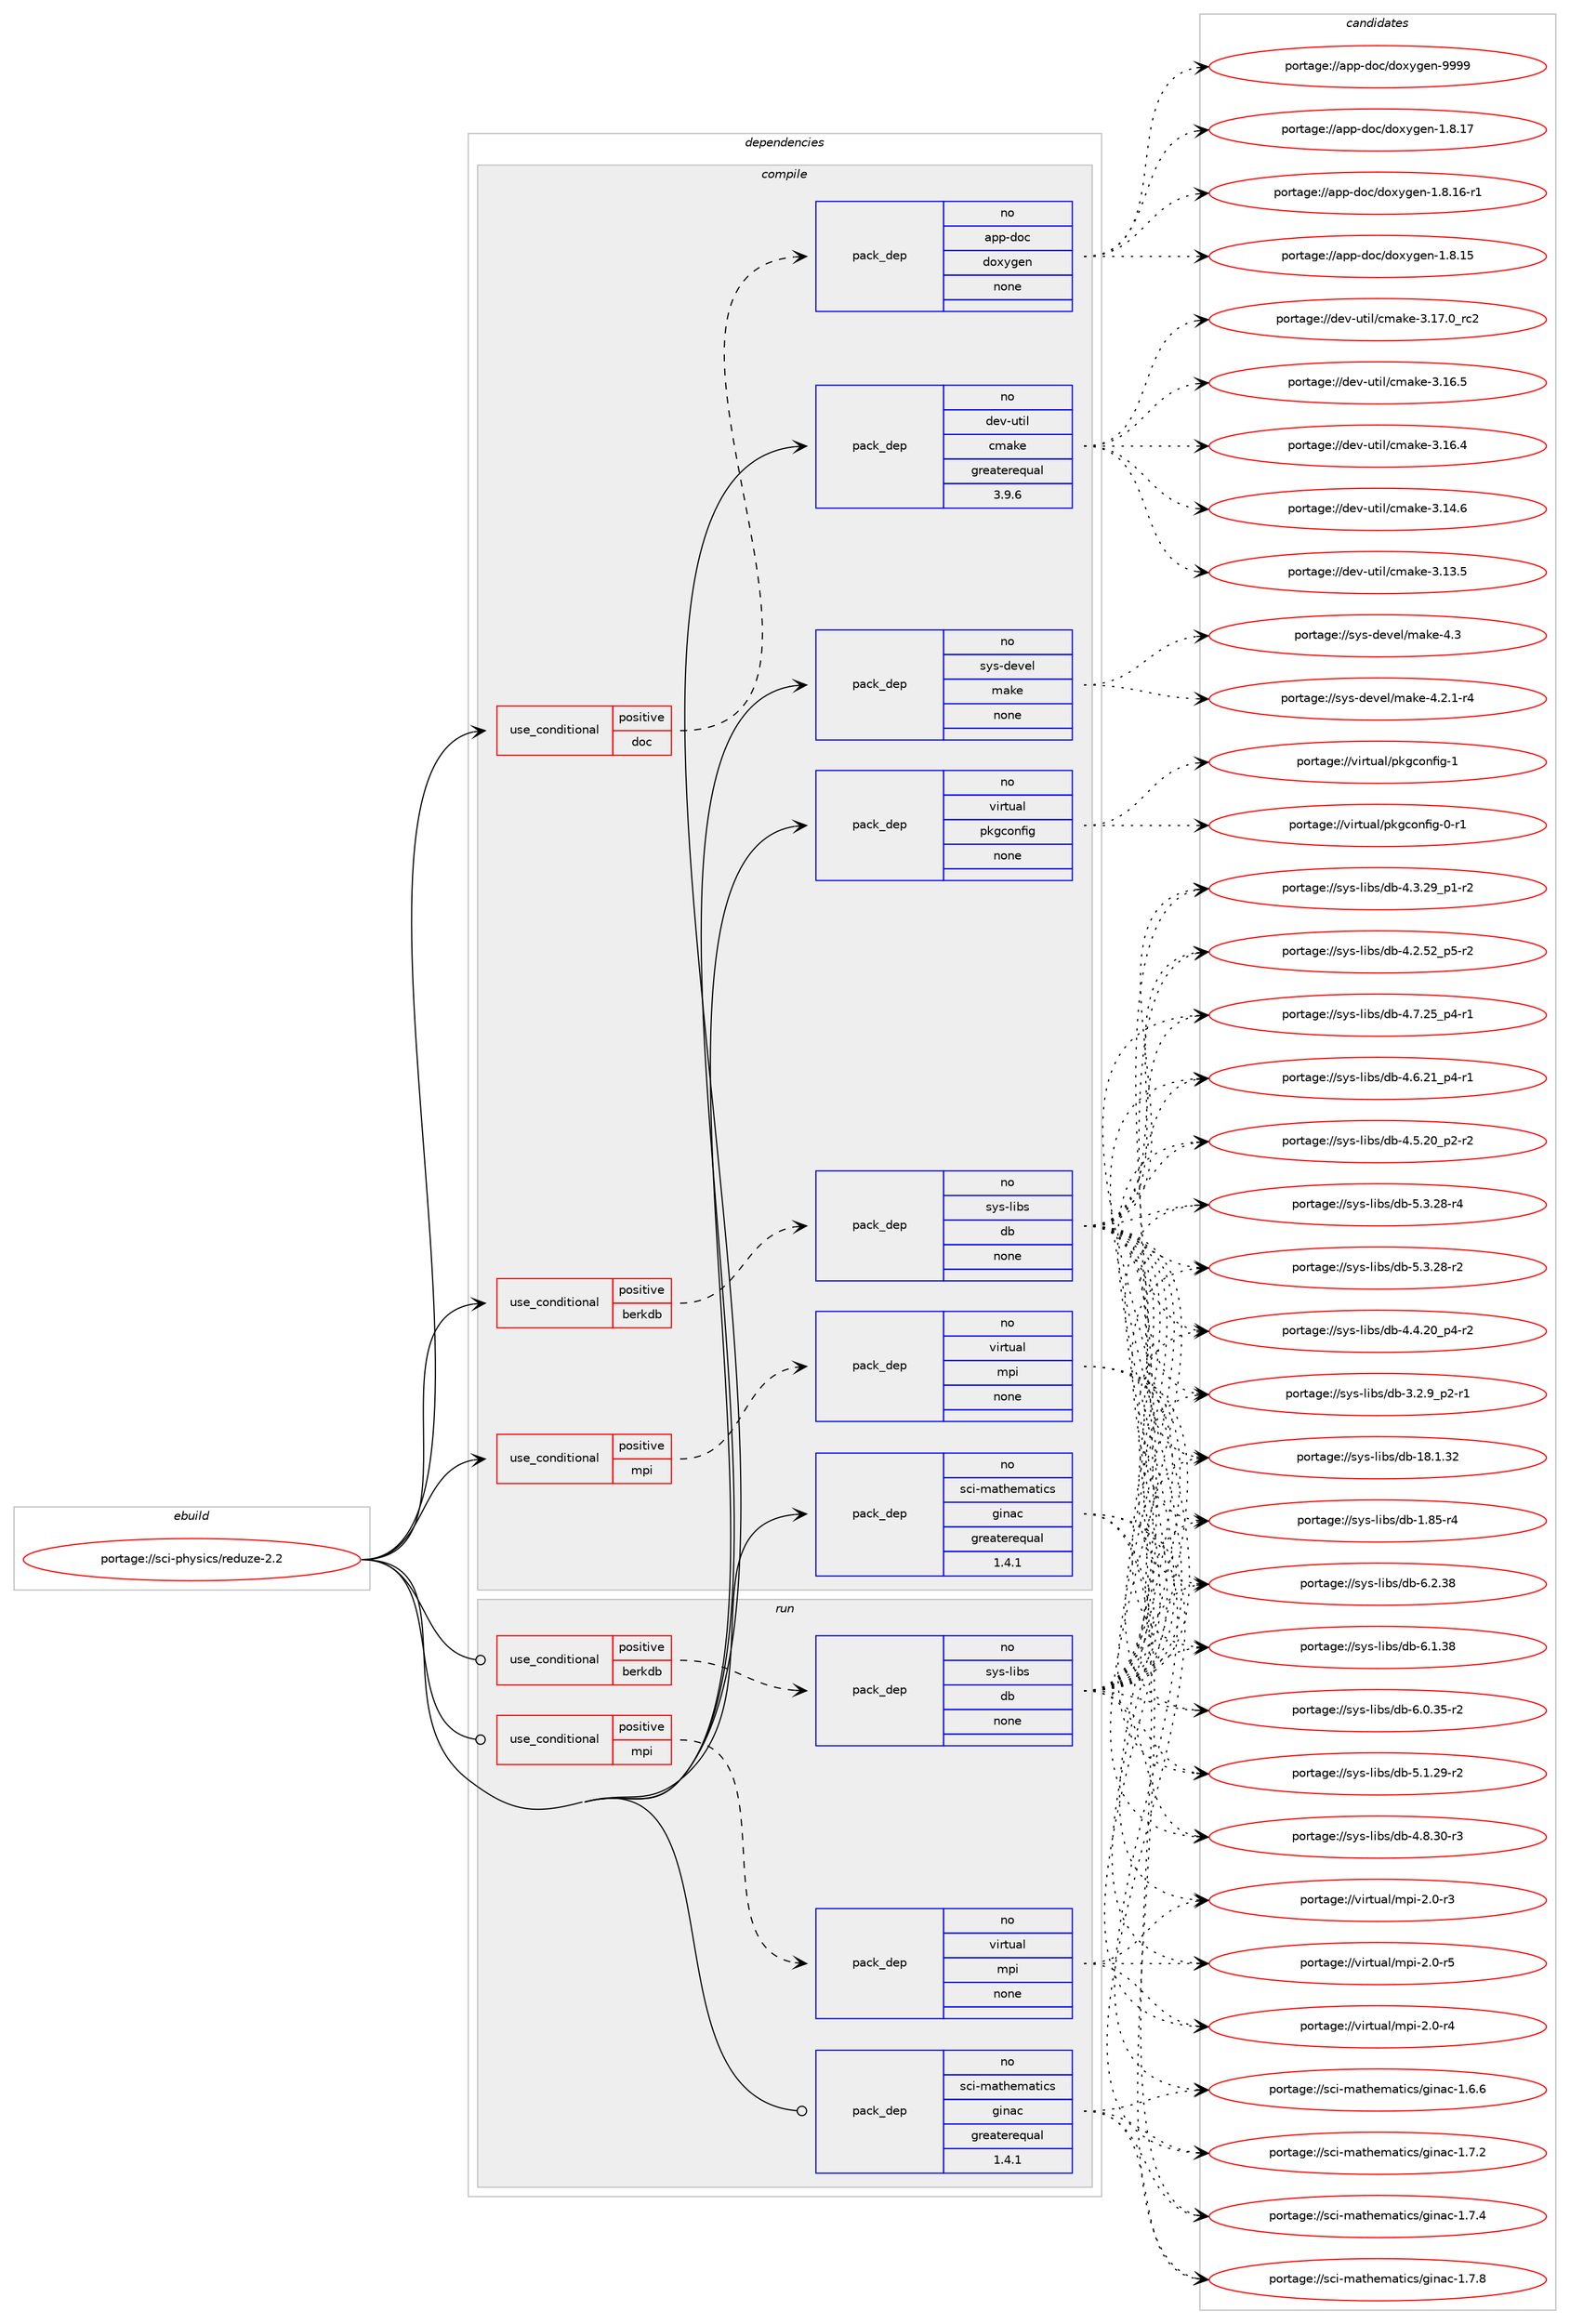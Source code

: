 digraph prolog {

# *************
# Graph options
# *************

newrank=true;
concentrate=true;
compound=true;
graph [rankdir=LR,fontname=Helvetica,fontsize=10,ranksep=1.5];#, ranksep=2.5, nodesep=0.2];
edge  [arrowhead=vee];
node  [fontname=Helvetica,fontsize=10];

# **********
# The ebuild
# **********

subgraph cluster_leftcol {
color=gray;
rank=same;
label=<<i>ebuild</i>>;
id [label="portage://sci-physics/reduze-2.2", color=red, width=4, href="../sci-physics/reduze-2.2.svg"];
}

# ****************
# The dependencies
# ****************

subgraph cluster_midcol {
color=gray;
label=<<i>dependencies</i>>;
subgraph cluster_compile {
fillcolor="#eeeeee";
style=filled;
label=<<i>compile</i>>;
subgraph cond6211 {
dependency34902 [label=<<TABLE BORDER="0" CELLBORDER="1" CELLSPACING="0" CELLPADDING="4"><TR><TD ROWSPAN="3" CELLPADDING="10">use_conditional</TD></TR><TR><TD>positive</TD></TR><TR><TD>berkdb</TD></TR></TABLE>>, shape=none, color=red];
subgraph pack27937 {
dependency34903 [label=<<TABLE BORDER="0" CELLBORDER="1" CELLSPACING="0" CELLPADDING="4" WIDTH="220"><TR><TD ROWSPAN="6" CELLPADDING="30">pack_dep</TD></TR><TR><TD WIDTH="110">no</TD></TR><TR><TD>sys-libs</TD></TR><TR><TD>db</TD></TR><TR><TD>none</TD></TR><TR><TD></TD></TR></TABLE>>, shape=none, color=blue];
}
dependency34902:e -> dependency34903:w [weight=20,style="dashed",arrowhead="vee"];
}
id:e -> dependency34902:w [weight=20,style="solid",arrowhead="vee"];
subgraph cond6212 {
dependency34904 [label=<<TABLE BORDER="0" CELLBORDER="1" CELLSPACING="0" CELLPADDING="4"><TR><TD ROWSPAN="3" CELLPADDING="10">use_conditional</TD></TR><TR><TD>positive</TD></TR><TR><TD>doc</TD></TR></TABLE>>, shape=none, color=red];
subgraph pack27938 {
dependency34905 [label=<<TABLE BORDER="0" CELLBORDER="1" CELLSPACING="0" CELLPADDING="4" WIDTH="220"><TR><TD ROWSPAN="6" CELLPADDING="30">pack_dep</TD></TR><TR><TD WIDTH="110">no</TD></TR><TR><TD>app-doc</TD></TR><TR><TD>doxygen</TD></TR><TR><TD>none</TD></TR><TR><TD></TD></TR></TABLE>>, shape=none, color=blue];
}
dependency34904:e -> dependency34905:w [weight=20,style="dashed",arrowhead="vee"];
}
id:e -> dependency34904:w [weight=20,style="solid",arrowhead="vee"];
subgraph cond6213 {
dependency34906 [label=<<TABLE BORDER="0" CELLBORDER="1" CELLSPACING="0" CELLPADDING="4"><TR><TD ROWSPAN="3" CELLPADDING="10">use_conditional</TD></TR><TR><TD>positive</TD></TR><TR><TD>mpi</TD></TR></TABLE>>, shape=none, color=red];
subgraph pack27939 {
dependency34907 [label=<<TABLE BORDER="0" CELLBORDER="1" CELLSPACING="0" CELLPADDING="4" WIDTH="220"><TR><TD ROWSPAN="6" CELLPADDING="30">pack_dep</TD></TR><TR><TD WIDTH="110">no</TD></TR><TR><TD>virtual</TD></TR><TR><TD>mpi</TD></TR><TR><TD>none</TD></TR><TR><TD></TD></TR></TABLE>>, shape=none, color=blue];
}
dependency34906:e -> dependency34907:w [weight=20,style="dashed",arrowhead="vee"];
}
id:e -> dependency34906:w [weight=20,style="solid",arrowhead="vee"];
subgraph pack27940 {
dependency34908 [label=<<TABLE BORDER="0" CELLBORDER="1" CELLSPACING="0" CELLPADDING="4" WIDTH="220"><TR><TD ROWSPAN="6" CELLPADDING="30">pack_dep</TD></TR><TR><TD WIDTH="110">no</TD></TR><TR><TD>dev-util</TD></TR><TR><TD>cmake</TD></TR><TR><TD>greaterequal</TD></TR><TR><TD>3.9.6</TD></TR></TABLE>>, shape=none, color=blue];
}
id:e -> dependency34908:w [weight=20,style="solid",arrowhead="vee"];
subgraph pack27941 {
dependency34909 [label=<<TABLE BORDER="0" CELLBORDER="1" CELLSPACING="0" CELLPADDING="4" WIDTH="220"><TR><TD ROWSPAN="6" CELLPADDING="30">pack_dep</TD></TR><TR><TD WIDTH="110">no</TD></TR><TR><TD>sci-mathematics</TD></TR><TR><TD>ginac</TD></TR><TR><TD>greaterequal</TD></TR><TR><TD>1.4.1</TD></TR></TABLE>>, shape=none, color=blue];
}
id:e -> dependency34909:w [weight=20,style="solid",arrowhead="vee"];
subgraph pack27942 {
dependency34910 [label=<<TABLE BORDER="0" CELLBORDER="1" CELLSPACING="0" CELLPADDING="4" WIDTH="220"><TR><TD ROWSPAN="6" CELLPADDING="30">pack_dep</TD></TR><TR><TD WIDTH="110">no</TD></TR><TR><TD>sys-devel</TD></TR><TR><TD>make</TD></TR><TR><TD>none</TD></TR><TR><TD></TD></TR></TABLE>>, shape=none, color=blue];
}
id:e -> dependency34910:w [weight=20,style="solid",arrowhead="vee"];
subgraph pack27943 {
dependency34911 [label=<<TABLE BORDER="0" CELLBORDER="1" CELLSPACING="0" CELLPADDING="4" WIDTH="220"><TR><TD ROWSPAN="6" CELLPADDING="30">pack_dep</TD></TR><TR><TD WIDTH="110">no</TD></TR><TR><TD>virtual</TD></TR><TR><TD>pkgconfig</TD></TR><TR><TD>none</TD></TR><TR><TD></TD></TR></TABLE>>, shape=none, color=blue];
}
id:e -> dependency34911:w [weight=20,style="solid",arrowhead="vee"];
}
subgraph cluster_compileandrun {
fillcolor="#eeeeee";
style=filled;
label=<<i>compile and run</i>>;
}
subgraph cluster_run {
fillcolor="#eeeeee";
style=filled;
label=<<i>run</i>>;
subgraph cond6214 {
dependency34912 [label=<<TABLE BORDER="0" CELLBORDER="1" CELLSPACING="0" CELLPADDING="4"><TR><TD ROWSPAN="3" CELLPADDING="10">use_conditional</TD></TR><TR><TD>positive</TD></TR><TR><TD>berkdb</TD></TR></TABLE>>, shape=none, color=red];
subgraph pack27944 {
dependency34913 [label=<<TABLE BORDER="0" CELLBORDER="1" CELLSPACING="0" CELLPADDING="4" WIDTH="220"><TR><TD ROWSPAN="6" CELLPADDING="30">pack_dep</TD></TR><TR><TD WIDTH="110">no</TD></TR><TR><TD>sys-libs</TD></TR><TR><TD>db</TD></TR><TR><TD>none</TD></TR><TR><TD></TD></TR></TABLE>>, shape=none, color=blue];
}
dependency34912:e -> dependency34913:w [weight=20,style="dashed",arrowhead="vee"];
}
id:e -> dependency34912:w [weight=20,style="solid",arrowhead="odot"];
subgraph cond6215 {
dependency34914 [label=<<TABLE BORDER="0" CELLBORDER="1" CELLSPACING="0" CELLPADDING="4"><TR><TD ROWSPAN="3" CELLPADDING="10">use_conditional</TD></TR><TR><TD>positive</TD></TR><TR><TD>mpi</TD></TR></TABLE>>, shape=none, color=red];
subgraph pack27945 {
dependency34915 [label=<<TABLE BORDER="0" CELLBORDER="1" CELLSPACING="0" CELLPADDING="4" WIDTH="220"><TR><TD ROWSPAN="6" CELLPADDING="30">pack_dep</TD></TR><TR><TD WIDTH="110">no</TD></TR><TR><TD>virtual</TD></TR><TR><TD>mpi</TD></TR><TR><TD>none</TD></TR><TR><TD></TD></TR></TABLE>>, shape=none, color=blue];
}
dependency34914:e -> dependency34915:w [weight=20,style="dashed",arrowhead="vee"];
}
id:e -> dependency34914:w [weight=20,style="solid",arrowhead="odot"];
subgraph pack27946 {
dependency34916 [label=<<TABLE BORDER="0" CELLBORDER="1" CELLSPACING="0" CELLPADDING="4" WIDTH="220"><TR><TD ROWSPAN="6" CELLPADDING="30">pack_dep</TD></TR><TR><TD WIDTH="110">no</TD></TR><TR><TD>sci-mathematics</TD></TR><TR><TD>ginac</TD></TR><TR><TD>greaterequal</TD></TR><TR><TD>1.4.1</TD></TR></TABLE>>, shape=none, color=blue];
}
id:e -> dependency34916:w [weight=20,style="solid",arrowhead="odot"];
}
}

# **************
# The candidates
# **************

subgraph cluster_choices {
rank=same;
color=gray;
label=<<i>candidates</i>>;

subgraph choice27937 {
color=black;
nodesep=1;
choice1151211154510810598115471009845544650465156 [label="portage://sys-libs/db-6.2.38", color=red, width=4,href="../sys-libs/db-6.2.38.svg"];
choice1151211154510810598115471009845544649465156 [label="portage://sys-libs/db-6.1.38", color=red, width=4,href="../sys-libs/db-6.1.38.svg"];
choice11512111545108105981154710098455446484651534511450 [label="portage://sys-libs/db-6.0.35-r2", color=red, width=4,href="../sys-libs/db-6.0.35-r2.svg"];
choice11512111545108105981154710098455346514650564511452 [label="portage://sys-libs/db-5.3.28-r4", color=red, width=4,href="../sys-libs/db-5.3.28-r4.svg"];
choice11512111545108105981154710098455346514650564511450 [label="portage://sys-libs/db-5.3.28-r2", color=red, width=4,href="../sys-libs/db-5.3.28-r2.svg"];
choice11512111545108105981154710098455346494650574511450 [label="portage://sys-libs/db-5.1.29-r2", color=red, width=4,href="../sys-libs/db-5.1.29-r2.svg"];
choice11512111545108105981154710098455246564651484511451 [label="portage://sys-libs/db-4.8.30-r3", color=red, width=4,href="../sys-libs/db-4.8.30-r3.svg"];
choice115121115451081059811547100984552465546505395112524511449 [label="portage://sys-libs/db-4.7.25_p4-r1", color=red, width=4,href="../sys-libs/db-4.7.25_p4-r1.svg"];
choice115121115451081059811547100984552465446504995112524511449 [label="portage://sys-libs/db-4.6.21_p4-r1", color=red, width=4,href="../sys-libs/db-4.6.21_p4-r1.svg"];
choice115121115451081059811547100984552465346504895112504511450 [label="portage://sys-libs/db-4.5.20_p2-r2", color=red, width=4,href="../sys-libs/db-4.5.20_p2-r2.svg"];
choice115121115451081059811547100984552465246504895112524511450 [label="portage://sys-libs/db-4.4.20_p4-r2", color=red, width=4,href="../sys-libs/db-4.4.20_p4-r2.svg"];
choice115121115451081059811547100984552465146505795112494511450 [label="portage://sys-libs/db-4.3.29_p1-r2", color=red, width=4,href="../sys-libs/db-4.3.29_p1-r2.svg"];
choice115121115451081059811547100984552465046535095112534511450 [label="portage://sys-libs/db-4.2.52_p5-r2", color=red, width=4,href="../sys-libs/db-4.2.52_p5-r2.svg"];
choice1151211154510810598115471009845514650465795112504511449 [label="portage://sys-libs/db-3.2.9_p2-r1", color=red, width=4,href="../sys-libs/db-3.2.9_p2-r1.svg"];
choice115121115451081059811547100984549564649465150 [label="portage://sys-libs/db-18.1.32", color=red, width=4,href="../sys-libs/db-18.1.32.svg"];
choice1151211154510810598115471009845494656534511452 [label="portage://sys-libs/db-1.85-r4", color=red, width=4,href="../sys-libs/db-1.85-r4.svg"];
dependency34903:e -> choice1151211154510810598115471009845544650465156:w [style=dotted,weight="100"];
dependency34903:e -> choice1151211154510810598115471009845544649465156:w [style=dotted,weight="100"];
dependency34903:e -> choice11512111545108105981154710098455446484651534511450:w [style=dotted,weight="100"];
dependency34903:e -> choice11512111545108105981154710098455346514650564511452:w [style=dotted,weight="100"];
dependency34903:e -> choice11512111545108105981154710098455346514650564511450:w [style=dotted,weight="100"];
dependency34903:e -> choice11512111545108105981154710098455346494650574511450:w [style=dotted,weight="100"];
dependency34903:e -> choice11512111545108105981154710098455246564651484511451:w [style=dotted,weight="100"];
dependency34903:e -> choice115121115451081059811547100984552465546505395112524511449:w [style=dotted,weight="100"];
dependency34903:e -> choice115121115451081059811547100984552465446504995112524511449:w [style=dotted,weight="100"];
dependency34903:e -> choice115121115451081059811547100984552465346504895112504511450:w [style=dotted,weight="100"];
dependency34903:e -> choice115121115451081059811547100984552465246504895112524511450:w [style=dotted,weight="100"];
dependency34903:e -> choice115121115451081059811547100984552465146505795112494511450:w [style=dotted,weight="100"];
dependency34903:e -> choice115121115451081059811547100984552465046535095112534511450:w [style=dotted,weight="100"];
dependency34903:e -> choice1151211154510810598115471009845514650465795112504511449:w [style=dotted,weight="100"];
dependency34903:e -> choice115121115451081059811547100984549564649465150:w [style=dotted,weight="100"];
dependency34903:e -> choice1151211154510810598115471009845494656534511452:w [style=dotted,weight="100"];
}
subgraph choice27938 {
color=black;
nodesep=1;
choice971121124510011199471001111201211031011104557575757 [label="portage://app-doc/doxygen-9999", color=red, width=4,href="../app-doc/doxygen-9999.svg"];
choice9711211245100111994710011112012110310111045494656464955 [label="portage://app-doc/doxygen-1.8.17", color=red, width=4,href="../app-doc/doxygen-1.8.17.svg"];
choice97112112451001119947100111120121103101110454946564649544511449 [label="portage://app-doc/doxygen-1.8.16-r1", color=red, width=4,href="../app-doc/doxygen-1.8.16-r1.svg"];
choice9711211245100111994710011112012110310111045494656464953 [label="portage://app-doc/doxygen-1.8.15", color=red, width=4,href="../app-doc/doxygen-1.8.15.svg"];
dependency34905:e -> choice971121124510011199471001111201211031011104557575757:w [style=dotted,weight="100"];
dependency34905:e -> choice9711211245100111994710011112012110310111045494656464955:w [style=dotted,weight="100"];
dependency34905:e -> choice97112112451001119947100111120121103101110454946564649544511449:w [style=dotted,weight="100"];
dependency34905:e -> choice9711211245100111994710011112012110310111045494656464953:w [style=dotted,weight="100"];
}
subgraph choice27939 {
color=black;
nodesep=1;
choice1181051141161179710847109112105455046484511453 [label="portage://virtual/mpi-2.0-r5", color=red, width=4,href="../virtual/mpi-2.0-r5.svg"];
choice1181051141161179710847109112105455046484511452 [label="portage://virtual/mpi-2.0-r4", color=red, width=4,href="../virtual/mpi-2.0-r4.svg"];
choice1181051141161179710847109112105455046484511451 [label="portage://virtual/mpi-2.0-r3", color=red, width=4,href="../virtual/mpi-2.0-r3.svg"];
dependency34907:e -> choice1181051141161179710847109112105455046484511453:w [style=dotted,weight="100"];
dependency34907:e -> choice1181051141161179710847109112105455046484511452:w [style=dotted,weight="100"];
dependency34907:e -> choice1181051141161179710847109112105455046484511451:w [style=dotted,weight="100"];
}
subgraph choice27940 {
color=black;
nodesep=1;
choice1001011184511711610510847991099710710145514649554648951149950 [label="portage://dev-util/cmake-3.17.0_rc2", color=red, width=4,href="../dev-util/cmake-3.17.0_rc2.svg"];
choice1001011184511711610510847991099710710145514649544653 [label="portage://dev-util/cmake-3.16.5", color=red, width=4,href="../dev-util/cmake-3.16.5.svg"];
choice1001011184511711610510847991099710710145514649544652 [label="portage://dev-util/cmake-3.16.4", color=red, width=4,href="../dev-util/cmake-3.16.4.svg"];
choice1001011184511711610510847991099710710145514649524654 [label="portage://dev-util/cmake-3.14.6", color=red, width=4,href="../dev-util/cmake-3.14.6.svg"];
choice1001011184511711610510847991099710710145514649514653 [label="portage://dev-util/cmake-3.13.5", color=red, width=4,href="../dev-util/cmake-3.13.5.svg"];
dependency34908:e -> choice1001011184511711610510847991099710710145514649554648951149950:w [style=dotted,weight="100"];
dependency34908:e -> choice1001011184511711610510847991099710710145514649544653:w [style=dotted,weight="100"];
dependency34908:e -> choice1001011184511711610510847991099710710145514649544652:w [style=dotted,weight="100"];
dependency34908:e -> choice1001011184511711610510847991099710710145514649524654:w [style=dotted,weight="100"];
dependency34908:e -> choice1001011184511711610510847991099710710145514649514653:w [style=dotted,weight="100"];
}
subgraph choice27941 {
color=black;
nodesep=1;
choice1159910545109971161041011099711610599115471031051109799454946554656 [label="portage://sci-mathematics/ginac-1.7.8", color=red, width=4,href="../sci-mathematics/ginac-1.7.8.svg"];
choice1159910545109971161041011099711610599115471031051109799454946554652 [label="portage://sci-mathematics/ginac-1.7.4", color=red, width=4,href="../sci-mathematics/ginac-1.7.4.svg"];
choice1159910545109971161041011099711610599115471031051109799454946554650 [label="portage://sci-mathematics/ginac-1.7.2", color=red, width=4,href="../sci-mathematics/ginac-1.7.2.svg"];
choice1159910545109971161041011099711610599115471031051109799454946544654 [label="portage://sci-mathematics/ginac-1.6.6", color=red, width=4,href="../sci-mathematics/ginac-1.6.6.svg"];
dependency34909:e -> choice1159910545109971161041011099711610599115471031051109799454946554656:w [style=dotted,weight="100"];
dependency34909:e -> choice1159910545109971161041011099711610599115471031051109799454946554652:w [style=dotted,weight="100"];
dependency34909:e -> choice1159910545109971161041011099711610599115471031051109799454946554650:w [style=dotted,weight="100"];
dependency34909:e -> choice1159910545109971161041011099711610599115471031051109799454946544654:w [style=dotted,weight="100"];
}
subgraph choice27942 {
color=black;
nodesep=1;
choice11512111545100101118101108471099710710145524651 [label="portage://sys-devel/make-4.3", color=red, width=4,href="../sys-devel/make-4.3.svg"];
choice1151211154510010111810110847109971071014552465046494511452 [label="portage://sys-devel/make-4.2.1-r4", color=red, width=4,href="../sys-devel/make-4.2.1-r4.svg"];
dependency34910:e -> choice11512111545100101118101108471099710710145524651:w [style=dotted,weight="100"];
dependency34910:e -> choice1151211154510010111810110847109971071014552465046494511452:w [style=dotted,weight="100"];
}
subgraph choice27943 {
color=black;
nodesep=1;
choice1181051141161179710847112107103991111101021051034549 [label="portage://virtual/pkgconfig-1", color=red, width=4,href="../virtual/pkgconfig-1.svg"];
choice11810511411611797108471121071039911111010210510345484511449 [label="portage://virtual/pkgconfig-0-r1", color=red, width=4,href="../virtual/pkgconfig-0-r1.svg"];
dependency34911:e -> choice1181051141161179710847112107103991111101021051034549:w [style=dotted,weight="100"];
dependency34911:e -> choice11810511411611797108471121071039911111010210510345484511449:w [style=dotted,weight="100"];
}
subgraph choice27944 {
color=black;
nodesep=1;
choice1151211154510810598115471009845544650465156 [label="portage://sys-libs/db-6.2.38", color=red, width=4,href="../sys-libs/db-6.2.38.svg"];
choice1151211154510810598115471009845544649465156 [label="portage://sys-libs/db-6.1.38", color=red, width=4,href="../sys-libs/db-6.1.38.svg"];
choice11512111545108105981154710098455446484651534511450 [label="portage://sys-libs/db-6.0.35-r2", color=red, width=4,href="../sys-libs/db-6.0.35-r2.svg"];
choice11512111545108105981154710098455346514650564511452 [label="portage://sys-libs/db-5.3.28-r4", color=red, width=4,href="../sys-libs/db-5.3.28-r4.svg"];
choice11512111545108105981154710098455346514650564511450 [label="portage://sys-libs/db-5.3.28-r2", color=red, width=4,href="../sys-libs/db-5.3.28-r2.svg"];
choice11512111545108105981154710098455346494650574511450 [label="portage://sys-libs/db-5.1.29-r2", color=red, width=4,href="../sys-libs/db-5.1.29-r2.svg"];
choice11512111545108105981154710098455246564651484511451 [label="portage://sys-libs/db-4.8.30-r3", color=red, width=4,href="../sys-libs/db-4.8.30-r3.svg"];
choice115121115451081059811547100984552465546505395112524511449 [label="portage://sys-libs/db-4.7.25_p4-r1", color=red, width=4,href="../sys-libs/db-4.7.25_p4-r1.svg"];
choice115121115451081059811547100984552465446504995112524511449 [label="portage://sys-libs/db-4.6.21_p4-r1", color=red, width=4,href="../sys-libs/db-4.6.21_p4-r1.svg"];
choice115121115451081059811547100984552465346504895112504511450 [label="portage://sys-libs/db-4.5.20_p2-r2", color=red, width=4,href="../sys-libs/db-4.5.20_p2-r2.svg"];
choice115121115451081059811547100984552465246504895112524511450 [label="portage://sys-libs/db-4.4.20_p4-r2", color=red, width=4,href="../sys-libs/db-4.4.20_p4-r2.svg"];
choice115121115451081059811547100984552465146505795112494511450 [label="portage://sys-libs/db-4.3.29_p1-r2", color=red, width=4,href="../sys-libs/db-4.3.29_p1-r2.svg"];
choice115121115451081059811547100984552465046535095112534511450 [label="portage://sys-libs/db-4.2.52_p5-r2", color=red, width=4,href="../sys-libs/db-4.2.52_p5-r2.svg"];
choice1151211154510810598115471009845514650465795112504511449 [label="portage://sys-libs/db-3.2.9_p2-r1", color=red, width=4,href="../sys-libs/db-3.2.9_p2-r1.svg"];
choice115121115451081059811547100984549564649465150 [label="portage://sys-libs/db-18.1.32", color=red, width=4,href="../sys-libs/db-18.1.32.svg"];
choice1151211154510810598115471009845494656534511452 [label="portage://sys-libs/db-1.85-r4", color=red, width=4,href="../sys-libs/db-1.85-r4.svg"];
dependency34913:e -> choice1151211154510810598115471009845544650465156:w [style=dotted,weight="100"];
dependency34913:e -> choice1151211154510810598115471009845544649465156:w [style=dotted,weight="100"];
dependency34913:e -> choice11512111545108105981154710098455446484651534511450:w [style=dotted,weight="100"];
dependency34913:e -> choice11512111545108105981154710098455346514650564511452:w [style=dotted,weight="100"];
dependency34913:e -> choice11512111545108105981154710098455346514650564511450:w [style=dotted,weight="100"];
dependency34913:e -> choice11512111545108105981154710098455346494650574511450:w [style=dotted,weight="100"];
dependency34913:e -> choice11512111545108105981154710098455246564651484511451:w [style=dotted,weight="100"];
dependency34913:e -> choice115121115451081059811547100984552465546505395112524511449:w [style=dotted,weight="100"];
dependency34913:e -> choice115121115451081059811547100984552465446504995112524511449:w [style=dotted,weight="100"];
dependency34913:e -> choice115121115451081059811547100984552465346504895112504511450:w [style=dotted,weight="100"];
dependency34913:e -> choice115121115451081059811547100984552465246504895112524511450:w [style=dotted,weight="100"];
dependency34913:e -> choice115121115451081059811547100984552465146505795112494511450:w [style=dotted,weight="100"];
dependency34913:e -> choice115121115451081059811547100984552465046535095112534511450:w [style=dotted,weight="100"];
dependency34913:e -> choice1151211154510810598115471009845514650465795112504511449:w [style=dotted,weight="100"];
dependency34913:e -> choice115121115451081059811547100984549564649465150:w [style=dotted,weight="100"];
dependency34913:e -> choice1151211154510810598115471009845494656534511452:w [style=dotted,weight="100"];
}
subgraph choice27945 {
color=black;
nodesep=1;
choice1181051141161179710847109112105455046484511453 [label="portage://virtual/mpi-2.0-r5", color=red, width=4,href="../virtual/mpi-2.0-r5.svg"];
choice1181051141161179710847109112105455046484511452 [label="portage://virtual/mpi-2.0-r4", color=red, width=4,href="../virtual/mpi-2.0-r4.svg"];
choice1181051141161179710847109112105455046484511451 [label="portage://virtual/mpi-2.0-r3", color=red, width=4,href="../virtual/mpi-2.0-r3.svg"];
dependency34915:e -> choice1181051141161179710847109112105455046484511453:w [style=dotted,weight="100"];
dependency34915:e -> choice1181051141161179710847109112105455046484511452:w [style=dotted,weight="100"];
dependency34915:e -> choice1181051141161179710847109112105455046484511451:w [style=dotted,weight="100"];
}
subgraph choice27946 {
color=black;
nodesep=1;
choice1159910545109971161041011099711610599115471031051109799454946554656 [label="portage://sci-mathematics/ginac-1.7.8", color=red, width=4,href="../sci-mathematics/ginac-1.7.8.svg"];
choice1159910545109971161041011099711610599115471031051109799454946554652 [label="portage://sci-mathematics/ginac-1.7.4", color=red, width=4,href="../sci-mathematics/ginac-1.7.4.svg"];
choice1159910545109971161041011099711610599115471031051109799454946554650 [label="portage://sci-mathematics/ginac-1.7.2", color=red, width=4,href="../sci-mathematics/ginac-1.7.2.svg"];
choice1159910545109971161041011099711610599115471031051109799454946544654 [label="portage://sci-mathematics/ginac-1.6.6", color=red, width=4,href="../sci-mathematics/ginac-1.6.6.svg"];
dependency34916:e -> choice1159910545109971161041011099711610599115471031051109799454946554656:w [style=dotted,weight="100"];
dependency34916:e -> choice1159910545109971161041011099711610599115471031051109799454946554652:w [style=dotted,weight="100"];
dependency34916:e -> choice1159910545109971161041011099711610599115471031051109799454946554650:w [style=dotted,weight="100"];
dependency34916:e -> choice1159910545109971161041011099711610599115471031051109799454946544654:w [style=dotted,weight="100"];
}
}

}
